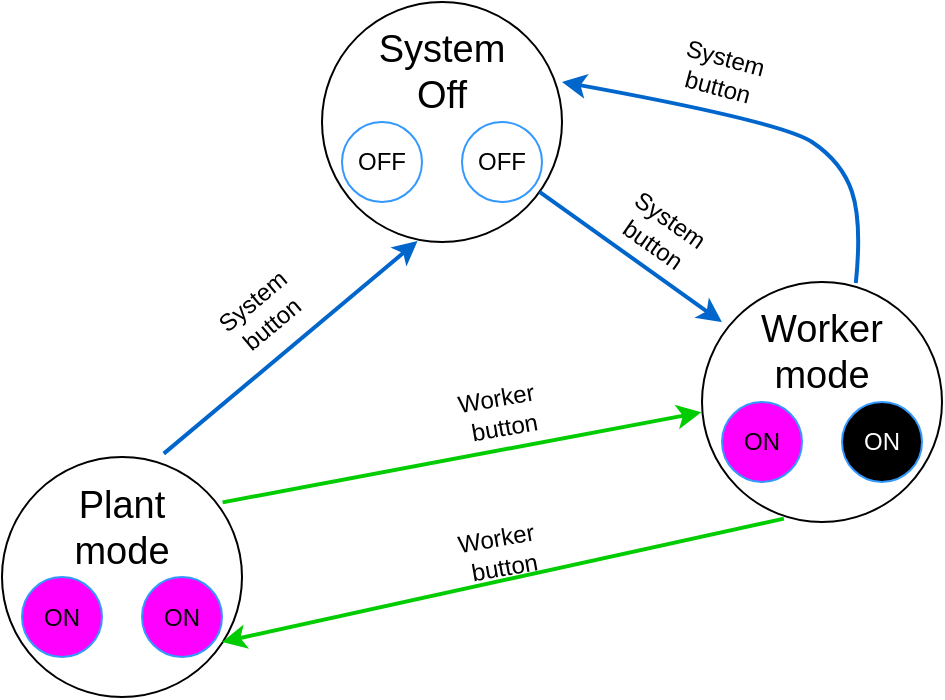<mxfile version="21.8.1" type="device">
  <diagram id="C5RBs43oDa-KdzZeNtuy" name="Page-1">
    <mxGraphModel dx="977" dy="620" grid="1" gridSize="10" guides="1" tooltips="1" connect="1" arrows="1" fold="1" page="1" pageScale="1" pageWidth="827" pageHeight="1169" math="0" shadow="0">
      <root>
        <mxCell id="WIyWlLk6GJQsqaUBKTNV-0" />
        <mxCell id="WIyWlLk6GJQsqaUBKTNV-1" parent="WIyWlLk6GJQsqaUBKTNV-0" />
        <mxCell id="iyH_EipeMZXM0Fu82atl-0" value="" style="ellipse;whiteSpace=wrap;html=1;" vertex="1" parent="WIyWlLk6GJQsqaUBKTNV-1">
          <mxGeometry x="270" y="90" width="120" height="120" as="geometry" />
        </mxCell>
        <mxCell id="iyH_EipeMZXM0Fu82atl-1" value="&lt;font style=&quot;font-size: 19px;&quot;&gt;System Off&lt;/font&gt;" style="text;html=1;strokeColor=none;fillColor=none;align=center;verticalAlign=middle;whiteSpace=wrap;rounded=0;" vertex="1" parent="WIyWlLk6GJQsqaUBKTNV-1">
          <mxGeometry x="295" y="110" width="70" height="30" as="geometry" />
        </mxCell>
        <mxCell id="iyH_EipeMZXM0Fu82atl-2" value="" style="ellipse;whiteSpace=wrap;html=1;aspect=fixed;fillColor=none;strokeColor=#3399FF;fontColor=#000000;" vertex="1" parent="WIyWlLk6GJQsqaUBKTNV-1">
          <mxGeometry x="280" y="150" width="40" height="40" as="geometry" />
        </mxCell>
        <mxCell id="iyH_EipeMZXM0Fu82atl-3" value="OFF" style="text;html=1;strokeColor=none;fillColor=none;align=center;verticalAlign=middle;whiteSpace=wrap;rounded=0;" vertex="1" parent="WIyWlLk6GJQsqaUBKTNV-1">
          <mxGeometry x="285" y="162.5" width="30" height="15" as="geometry" />
        </mxCell>
        <mxCell id="iyH_EipeMZXM0Fu82atl-4" value="" style="ellipse;whiteSpace=wrap;html=1;aspect=fixed;fillColor=none;strokeColor=#3399FF;" vertex="1" parent="WIyWlLk6GJQsqaUBKTNV-1">
          <mxGeometry x="340" y="150" width="40" height="40" as="geometry" />
        </mxCell>
        <mxCell id="iyH_EipeMZXM0Fu82atl-5" value="OFF" style="text;html=1;align=center;verticalAlign=middle;whiteSpace=wrap;rounded=0;fontColor=#000000;" vertex="1" parent="WIyWlLk6GJQsqaUBKTNV-1">
          <mxGeometry x="345" y="160" width="30" height="20" as="geometry" />
        </mxCell>
        <mxCell id="iyH_EipeMZXM0Fu82atl-6" value="" style="ellipse;whiteSpace=wrap;html=1;" vertex="1" parent="WIyWlLk6GJQsqaUBKTNV-1">
          <mxGeometry x="460" y="230" width="120" height="120" as="geometry" />
        </mxCell>
        <mxCell id="iyH_EipeMZXM0Fu82atl-7" value="&lt;font style=&quot;font-size: 19px;&quot;&gt;Worker mode&lt;/font&gt;" style="text;html=1;strokeColor=none;fillColor=none;align=center;verticalAlign=middle;whiteSpace=wrap;rounded=0;" vertex="1" parent="WIyWlLk6GJQsqaUBKTNV-1">
          <mxGeometry x="485" y="250" width="70" height="30" as="geometry" />
        </mxCell>
        <mxCell id="iyH_EipeMZXM0Fu82atl-8" value="" style="ellipse;whiteSpace=wrap;html=1;aspect=fixed;fillColor=#FF00FF;strokeColor=#3399FF;fontColor=#000000;" vertex="1" parent="WIyWlLk6GJQsqaUBKTNV-1">
          <mxGeometry x="470" y="290" width="40" height="40" as="geometry" />
        </mxCell>
        <mxCell id="iyH_EipeMZXM0Fu82atl-9" value="ON" style="text;html=1;strokeColor=none;fillColor=none;align=center;verticalAlign=middle;whiteSpace=wrap;rounded=0;" vertex="1" parent="WIyWlLk6GJQsqaUBKTNV-1">
          <mxGeometry x="475" y="302.5" width="30" height="15" as="geometry" />
        </mxCell>
        <mxCell id="iyH_EipeMZXM0Fu82atl-10" value="" style="ellipse;whiteSpace=wrap;html=1;aspect=fixed;fillColor=#000000;strokeColor=#3399FF;" vertex="1" parent="WIyWlLk6GJQsqaUBKTNV-1">
          <mxGeometry x="530" y="290" width="40" height="40" as="geometry" />
        </mxCell>
        <mxCell id="iyH_EipeMZXM0Fu82atl-11" value="ON" style="text;html=1;align=center;verticalAlign=middle;whiteSpace=wrap;rounded=0;fontColor=#FFFFFF;" vertex="1" parent="WIyWlLk6GJQsqaUBKTNV-1">
          <mxGeometry x="535" y="300" width="30" height="20" as="geometry" />
        </mxCell>
        <mxCell id="iyH_EipeMZXM0Fu82atl-12" value="" style="endArrow=classic;html=1;rounded=0;fontSize=21;horizontal=1;entryX=0.083;entryY=0.167;entryDx=0;entryDy=0;entryPerimeter=0;fillColor=#66B2FF;fontColor=#007FFF;strokeWidth=2;strokeColor=#0066CC;" edge="1" parent="WIyWlLk6GJQsqaUBKTNV-1" source="iyH_EipeMZXM0Fu82atl-0" target="iyH_EipeMZXM0Fu82atl-6">
          <mxGeometry width="50" height="50" relative="1" as="geometry">
            <mxPoint x="410" y="290" as="sourcePoint" />
            <mxPoint x="450" y="240" as="targetPoint" />
          </mxGeometry>
        </mxCell>
        <mxCell id="iyH_EipeMZXM0Fu82atl-13" value="System button" style="text;html=1;strokeColor=none;fillColor=none;align=center;verticalAlign=middle;whiteSpace=wrap;rounded=0;rotation=35;" vertex="1" parent="WIyWlLk6GJQsqaUBKTNV-1">
          <mxGeometry x="410" y="190" width="60" height="30" as="geometry" />
        </mxCell>
        <mxCell id="iyH_EipeMZXM0Fu82atl-14" value="" style="curved=1;endArrow=classic;html=1;rounded=0;exitX=0.641;exitY=0.004;exitDx=0;exitDy=0;exitPerimeter=0;entryX=1;entryY=0.333;entryDx=0;entryDy=0;entryPerimeter=0;strokeWidth=2;strokeColor=#0066CC;" edge="1" parent="WIyWlLk6GJQsqaUBKTNV-1" source="iyH_EipeMZXM0Fu82atl-6" target="iyH_EipeMZXM0Fu82atl-0">
          <mxGeometry width="50" height="50" relative="1" as="geometry">
            <mxPoint x="490" y="200" as="sourcePoint" />
            <mxPoint x="540" y="150" as="targetPoint" />
            <Array as="points">
              <mxPoint x="540" y="200" />
              <mxPoint x="530" y="170" />
              <mxPoint x="500" y="150" />
            </Array>
          </mxGeometry>
        </mxCell>
        <mxCell id="iyH_EipeMZXM0Fu82atl-15" value="System button" style="text;html=1;strokeColor=none;fillColor=none;align=center;verticalAlign=middle;whiteSpace=wrap;rounded=0;rotation=15;" vertex="1" parent="WIyWlLk6GJQsqaUBKTNV-1">
          <mxGeometry x="440" y="110" width="60" height="30" as="geometry" />
        </mxCell>
        <mxCell id="iyH_EipeMZXM0Fu82atl-25" value="" style="ellipse;whiteSpace=wrap;html=1;" vertex="1" parent="WIyWlLk6GJQsqaUBKTNV-1">
          <mxGeometry x="110" y="317.5" width="120" height="120" as="geometry" />
        </mxCell>
        <mxCell id="iyH_EipeMZXM0Fu82atl-26" value="&lt;font style=&quot;font-size: 19px;&quot;&gt;Plant mode&lt;/font&gt;" style="text;html=1;strokeColor=none;fillColor=none;align=center;verticalAlign=middle;whiteSpace=wrap;rounded=0;" vertex="1" parent="WIyWlLk6GJQsqaUBKTNV-1">
          <mxGeometry x="135" y="337.5" width="70" height="30" as="geometry" />
        </mxCell>
        <mxCell id="iyH_EipeMZXM0Fu82atl-27" value="" style="ellipse;whiteSpace=wrap;html=1;aspect=fixed;fillColor=#FF00FF;strokeColor=#3399FF;fontColor=#000000;" vertex="1" parent="WIyWlLk6GJQsqaUBKTNV-1">
          <mxGeometry x="120" y="377.5" width="40" height="40" as="geometry" />
        </mxCell>
        <mxCell id="iyH_EipeMZXM0Fu82atl-28" value="ON" style="text;html=1;strokeColor=none;fillColor=none;align=center;verticalAlign=middle;whiteSpace=wrap;rounded=0;" vertex="1" parent="WIyWlLk6GJQsqaUBKTNV-1">
          <mxGeometry x="125" y="390" width="30" height="15" as="geometry" />
        </mxCell>
        <mxCell id="iyH_EipeMZXM0Fu82atl-29" value="" style="ellipse;whiteSpace=wrap;html=1;aspect=fixed;fillColor=#FF00FF;strokeColor=#3399FF;fontColor=#000000;" vertex="1" parent="WIyWlLk6GJQsqaUBKTNV-1">
          <mxGeometry x="180" y="377.5" width="40" height="40" as="geometry" />
        </mxCell>
        <mxCell id="iyH_EipeMZXM0Fu82atl-30" value="&lt;font color=&quot;#000000&quot;&gt;ON&lt;/font&gt;" style="text;html=1;align=center;verticalAlign=middle;whiteSpace=wrap;rounded=0;fontColor=#FFFFFF;" vertex="1" parent="WIyWlLk6GJQsqaUBKTNV-1">
          <mxGeometry x="185" y="387.5" width="30" height="20" as="geometry" />
        </mxCell>
        <mxCell id="iyH_EipeMZXM0Fu82atl-31" value="" style="endArrow=classic;html=1;rounded=0;fontSize=21;horizontal=1;entryX=0.398;entryY=0.996;entryDx=0;entryDy=0;entryPerimeter=0;fillColor=#66B2FF;fontColor=#007FFF;strokeWidth=2;strokeColor=#0066CC;exitX=0.674;exitY=-0.014;exitDx=0;exitDy=0;exitPerimeter=0;" edge="1" parent="WIyWlLk6GJQsqaUBKTNV-1" source="iyH_EipeMZXM0Fu82atl-25" target="iyH_EipeMZXM0Fu82atl-0">
          <mxGeometry width="50" height="50" relative="1" as="geometry">
            <mxPoint x="389" y="195" as="sourcePoint" />
            <mxPoint x="480" y="260" as="targetPoint" />
          </mxGeometry>
        </mxCell>
        <mxCell id="iyH_EipeMZXM0Fu82atl-33" value="System button" style="text;html=1;strokeColor=none;fillColor=none;align=center;verticalAlign=middle;whiteSpace=wrap;rounded=0;rotation=-40;" vertex="1" parent="WIyWlLk6GJQsqaUBKTNV-1">
          <mxGeometry x="210" y="230" width="60" height="30" as="geometry" />
        </mxCell>
        <mxCell id="iyH_EipeMZXM0Fu82atl-35" value="" style="endArrow=classic;html=1;rounded=0;fontSize=21;horizontal=1;entryX=-0.003;entryY=0.543;entryDx=0;entryDy=0;entryPerimeter=0;fillColor=#66B2FF;fontColor=#007FFF;strokeWidth=2;strokeColor=#00CC00;exitX=0.919;exitY=0.189;exitDx=0;exitDy=0;exitPerimeter=0;" edge="1" parent="WIyWlLk6GJQsqaUBKTNV-1" source="iyH_EipeMZXM0Fu82atl-25" target="iyH_EipeMZXM0Fu82atl-6">
          <mxGeometry width="50" height="50" relative="1" as="geometry">
            <mxPoint x="236.5" y="356" as="sourcePoint" />
            <mxPoint x="363.5" y="250" as="targetPoint" />
          </mxGeometry>
        </mxCell>
        <mxCell id="iyH_EipeMZXM0Fu82atl-36" value="Worker&amp;nbsp;&lt;br&gt;button" style="text;html=1;strokeColor=none;fillColor=none;align=center;verticalAlign=middle;whiteSpace=wrap;rounded=0;rotation=-10;" vertex="1" parent="WIyWlLk6GJQsqaUBKTNV-1">
          <mxGeometry x="330" y="280" width="60" height="30" as="geometry" />
        </mxCell>
        <mxCell id="iyH_EipeMZXM0Fu82atl-37" value="" style="endArrow=classic;html=1;rounded=0;fontSize=21;horizontal=1;entryX=1;entryY=0.813;entryDx=0;entryDy=0;entryPerimeter=0;fillColor=#66B2FF;fontColor=#007FFF;strokeWidth=2;strokeColor=#00CC00;exitX=0.341;exitY=0.986;exitDx=0;exitDy=0;exitPerimeter=0;" edge="1" parent="WIyWlLk6GJQsqaUBKTNV-1" source="iyH_EipeMZXM0Fu82atl-6" target="iyH_EipeMZXM0Fu82atl-29">
          <mxGeometry width="50" height="50" relative="1" as="geometry">
            <mxPoint x="235" y="382.5" as="sourcePoint" />
            <mxPoint x="475" y="337.5" as="targetPoint" />
          </mxGeometry>
        </mxCell>
        <mxCell id="iyH_EipeMZXM0Fu82atl-38" value="Worker&amp;nbsp;&lt;br&gt;button" style="text;html=1;strokeColor=none;fillColor=none;align=center;verticalAlign=middle;whiteSpace=wrap;rounded=0;rotation=-10;" vertex="1" parent="WIyWlLk6GJQsqaUBKTNV-1">
          <mxGeometry x="330" y="350" width="60" height="30" as="geometry" />
        </mxCell>
      </root>
    </mxGraphModel>
  </diagram>
</mxfile>

